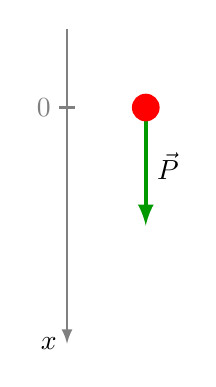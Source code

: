 \begin{tikzpicture}


  \draw[->,>=latex,thick,gray] (0,1) -- (0,-3) node[left,black] {$x$};
  \draw[thick,gray] (-0.1,0)--(0.1,0) node[left=5pt] {$0$};
  \coordinate (P) at (1,0) ;

  \draw[->,>=latex, ultra thick, green!60!black] (P)-- + (0,-1.5)node[midway, right,  black] {$\vec P$};

  \fill[red]  (P) circle (5pt);
\end{tikzpicture}
